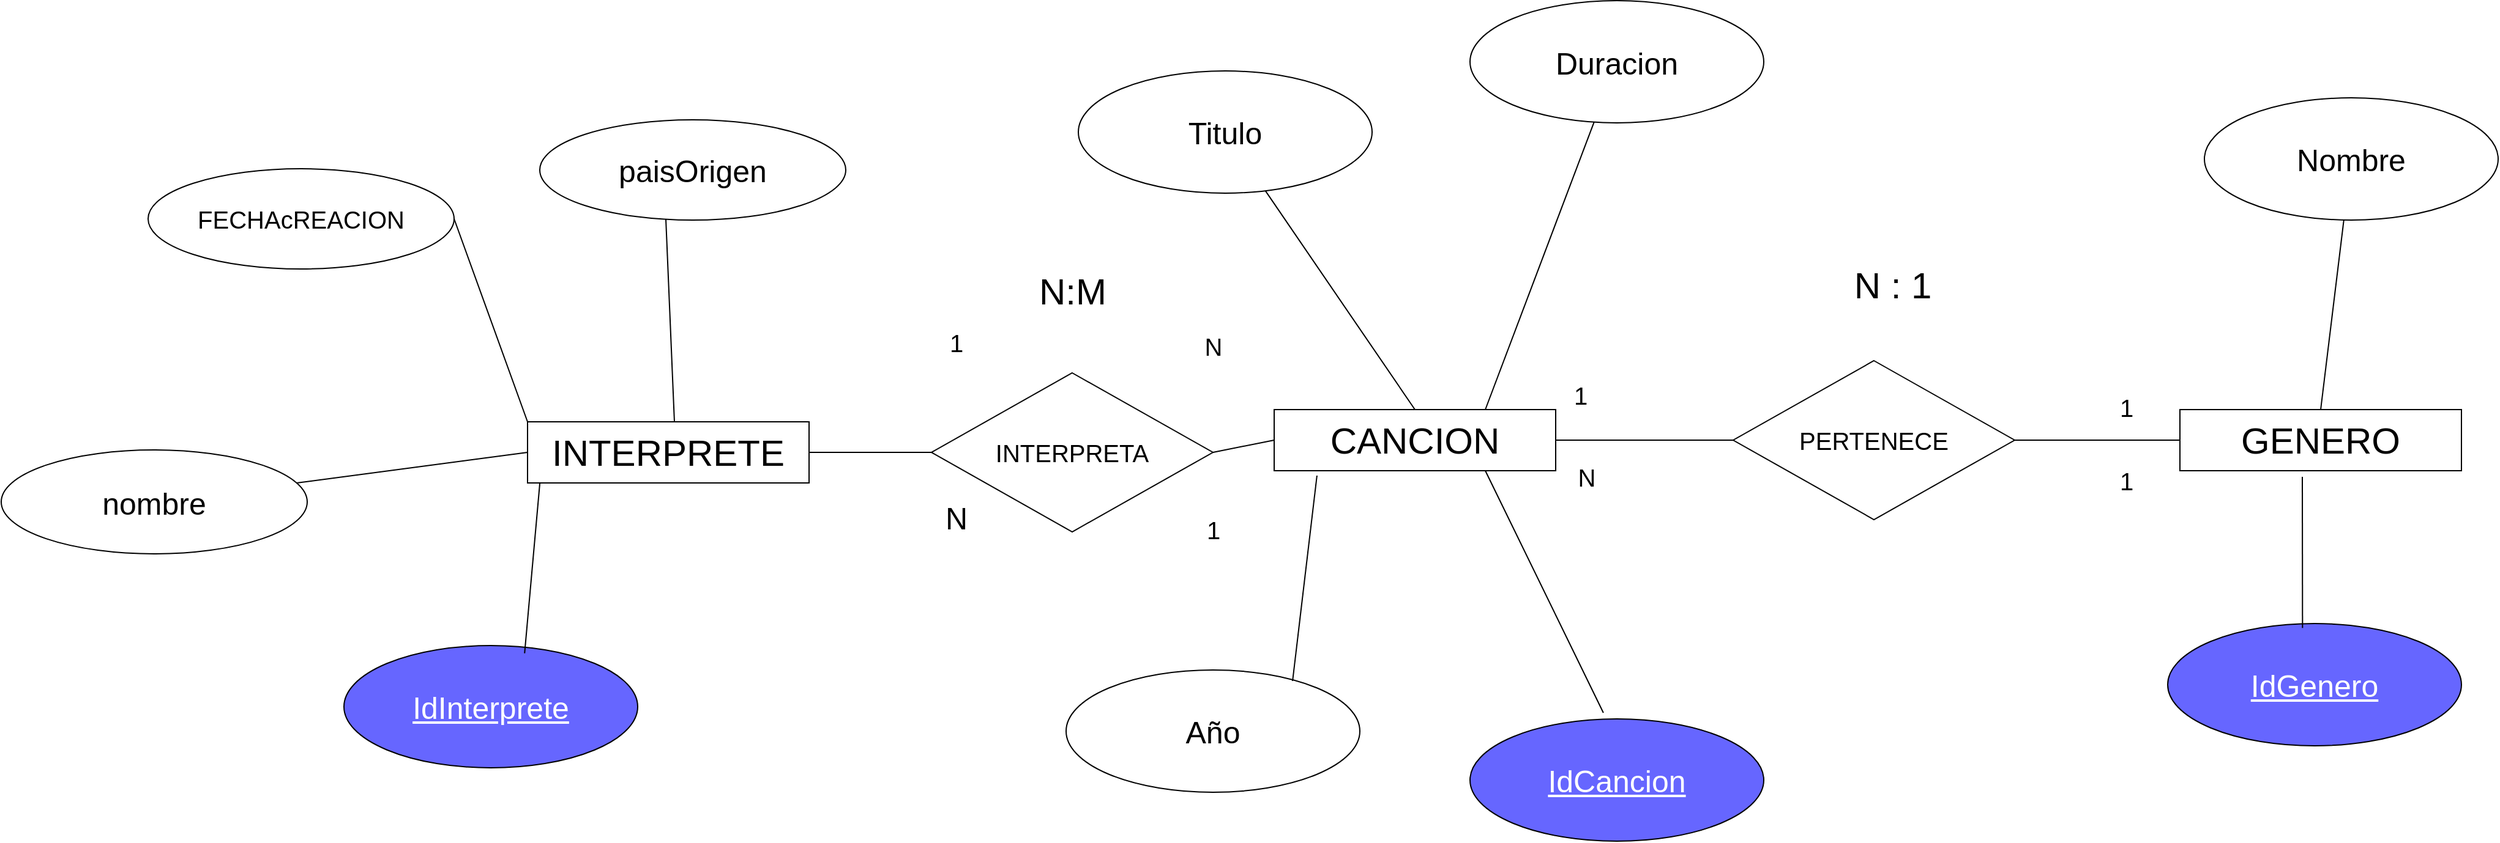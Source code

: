 <mxfile version="24.7.14">
  <diagram name="Página-1" id="QQ3gXPR_yv-gL3_W9w7M">
    <mxGraphModel dx="3247" dy="2406" grid="1" gridSize="10" guides="1" tooltips="1" connect="1" arrows="1" fold="1" page="1" pageScale="1" pageWidth="827" pageHeight="1169" math="0" shadow="0">
      <root>
        <mxCell id="0" />
        <mxCell id="1" parent="0" />
        <mxCell id="oH5qLrbqfe1AHEBTjPtD-22" value="&lt;font style=&quot;font-size: 30px;&quot;&gt;INTERPRETE&lt;/font&gt;" style="html=1;whiteSpace=wrap;" parent="1" vertex="1">
          <mxGeometry x="-170" y="-643" width="230" height="50" as="geometry" />
        </mxCell>
        <mxCell id="oH5qLrbqfe1AHEBTjPtD-23" value="&lt;div style=&quot;font-size: 30px;&quot;&gt;&lt;font style=&quot;font-size: 30px;&quot;&gt;CANCION&lt;/font&gt;&lt;/div&gt;" style="html=1;whiteSpace=wrap;" parent="1" vertex="1">
          <mxGeometry x="440" y="-653" width="230" height="50" as="geometry" />
        </mxCell>
        <mxCell id="oH5qLrbqfe1AHEBTjPtD-24" value="&lt;div style=&quot;font-size: 30px;&quot;&gt;GENERO&lt;/div&gt;" style="html=1;whiteSpace=wrap;" parent="1" vertex="1">
          <mxGeometry x="1180" y="-653" width="230" height="50" as="geometry" />
        </mxCell>
        <mxCell id="oH5qLrbqfe1AHEBTjPtD-27" value="&lt;font style=&quot;font-size: 20px;&quot;&gt;INTERPRETA&lt;/font&gt;" style="rhombus;whiteSpace=wrap;html=1;" parent="1" vertex="1">
          <mxGeometry x="160" y="-683" width="230" height="130" as="geometry" />
        </mxCell>
        <mxCell id="oH5qLrbqfe1AHEBTjPtD-29" value="" style="endArrow=none;html=1;rounded=0;exitX=1;exitY=0.5;exitDx=0;exitDy=0;entryX=0;entryY=0.5;entryDx=0;entryDy=0;" parent="1" source="oH5qLrbqfe1AHEBTjPtD-22" target="oH5qLrbqfe1AHEBTjPtD-27" edge="1">
          <mxGeometry width="50" height="50" relative="1" as="geometry">
            <mxPoint x="180" y="-548" as="sourcePoint" />
            <mxPoint x="230" y="-598" as="targetPoint" />
          </mxGeometry>
        </mxCell>
        <mxCell id="oH5qLrbqfe1AHEBTjPtD-30" value="" style="endArrow=none;html=1;rounded=0;entryX=0;entryY=0.5;entryDx=0;entryDy=0;exitX=1;exitY=0.5;exitDx=0;exitDy=0;" parent="1" source="oH5qLrbqfe1AHEBTjPtD-27" target="oH5qLrbqfe1AHEBTjPtD-23" edge="1">
          <mxGeometry width="50" height="50" relative="1" as="geometry">
            <mxPoint x="360" y="-538" as="sourcePoint" />
            <mxPoint x="410" y="-588" as="targetPoint" />
          </mxGeometry>
        </mxCell>
        <mxCell id="oH5qLrbqfe1AHEBTjPtD-31" value="" style="endArrow=none;html=1;rounded=0;entryX=0;entryY=0.5;entryDx=0;entryDy=0;exitX=1;exitY=0.5;exitDx=0;exitDy=0;" parent="1" source="oH5qLrbqfe1AHEBTjPtD-23" edge="1">
          <mxGeometry width="50" height="50" relative="1" as="geometry">
            <mxPoint x="680" y="-548" as="sourcePoint" />
            <mxPoint x="820" y="-628" as="targetPoint" />
          </mxGeometry>
        </mxCell>
        <mxCell id="oH5qLrbqfe1AHEBTjPtD-32" value="" style="endArrow=none;html=1;rounded=0;entryX=0;entryY=0.5;entryDx=0;entryDy=0;exitX=1;exitY=0.5;exitDx=0;exitDy=0;" parent="1" source="oH5qLrbqfe1AHEBTjPtD-44" target="oH5qLrbqfe1AHEBTjPtD-24" edge="1">
          <mxGeometry width="50" height="50" relative="1" as="geometry">
            <mxPoint x="1061" y="-618" as="sourcePoint" />
            <mxPoint x="1071" y="-628" as="targetPoint" />
          </mxGeometry>
        </mxCell>
        <mxCell id="oH5qLrbqfe1AHEBTjPtD-34" value="&lt;div style=&quot;font-size: 20px;&quot;&gt;1&lt;/div&gt;" style="text;html=1;align=center;verticalAlign=middle;resizable=0;points=[];autosize=1;strokeColor=none;fillColor=none;" parent="1" vertex="1">
          <mxGeometry x="675" y="-685" width="30" height="40" as="geometry" />
        </mxCell>
        <mxCell id="oH5qLrbqfe1AHEBTjPtD-35" value="&lt;div style=&quot;font-size: 20px;&quot;&gt;1&lt;/div&gt;" style="text;html=1;align=center;verticalAlign=middle;resizable=0;points=[];autosize=1;strokeColor=none;fillColor=none;" parent="1" vertex="1">
          <mxGeometry x="1121" y="-675" width="30" height="40" as="geometry" />
        </mxCell>
        <mxCell id="oH5qLrbqfe1AHEBTjPtD-36" value="&lt;div style=&quot;font-size: 20px;&quot;&gt;1&lt;/div&gt;" style="text;html=1;align=center;verticalAlign=middle;resizable=0;points=[];autosize=1;strokeColor=none;fillColor=none;" parent="1" vertex="1">
          <mxGeometry x="1121" y="-615" width="30" height="40" as="geometry" />
        </mxCell>
        <mxCell id="oH5qLrbqfe1AHEBTjPtD-37" value="&lt;div style=&quot;font-size: 20px;&quot;&gt;N&lt;/div&gt;" style="text;html=1;align=center;verticalAlign=middle;resizable=0;points=[];autosize=1;strokeColor=none;fillColor=none;" parent="1" vertex="1">
          <mxGeometry x="675" y="-618" width="40" height="40" as="geometry" />
        </mxCell>
        <mxCell id="oH5qLrbqfe1AHEBTjPtD-38" value="&lt;font style=&quot;font-size: 30px;&quot;&gt;N : 1&lt;/font&gt;" style="text;html=1;align=center;verticalAlign=middle;resizable=0;points=[];autosize=1;strokeColor=none;fillColor=none;" parent="1" vertex="1">
          <mxGeometry x="900" y="-780" width="90" height="50" as="geometry" />
        </mxCell>
        <mxCell id="oH5qLrbqfe1AHEBTjPtD-39" value="&lt;font style=&quot;font-size: 20px;&quot;&gt;1&lt;/font&gt;" style="text;html=1;align=center;verticalAlign=middle;resizable=0;points=[];autosize=1;strokeColor=none;fillColor=none;" parent="1" vertex="1">
          <mxGeometry x="165" y="-728" width="30" height="40" as="geometry" />
        </mxCell>
        <mxCell id="oH5qLrbqfe1AHEBTjPtD-40" value="&lt;font style=&quot;font-size: 20px;&quot;&gt;N&lt;/font&gt;" style="text;html=1;align=center;verticalAlign=middle;resizable=0;points=[];autosize=1;strokeColor=none;fillColor=none;" parent="1" vertex="1">
          <mxGeometry x="370" y="-725" width="40" height="40" as="geometry" />
        </mxCell>
        <mxCell id="oH5qLrbqfe1AHEBTjPtD-41" value="&lt;font style=&quot;font-size: 20px;&quot;&gt;1&lt;/font&gt;" style="text;html=1;align=center;verticalAlign=middle;resizable=0;points=[];autosize=1;strokeColor=none;fillColor=none;" parent="1" vertex="1">
          <mxGeometry x="375" y="-575" width="30" height="40" as="geometry" />
        </mxCell>
        <mxCell id="oH5qLrbqfe1AHEBTjPtD-42" value="&lt;font style=&quot;font-size: 25px;&quot;&gt;N&lt;/font&gt;" style="text;html=1;align=center;verticalAlign=middle;resizable=0;points=[];autosize=1;strokeColor=none;fillColor=none;" parent="1" vertex="1">
          <mxGeometry x="160" y="-585" width="40" height="40" as="geometry" />
        </mxCell>
        <mxCell id="oH5qLrbqfe1AHEBTjPtD-43" value="&lt;font style=&quot;font-size: 30px;&quot;&gt;N:M&lt;/font&gt;" style="text;html=1;align=center;verticalAlign=middle;resizable=0;points=[];autosize=1;strokeColor=none;fillColor=none;" parent="1" vertex="1">
          <mxGeometry x="235" y="-775" width="80" height="50" as="geometry" />
        </mxCell>
        <mxCell id="oH5qLrbqfe1AHEBTjPtD-44" value="&lt;font style=&quot;font-size: 20px;&quot;&gt;PERTENECE&lt;/font&gt;" style="rhombus;whiteSpace=wrap;html=1;" parent="1" vertex="1">
          <mxGeometry x="815" y="-693" width="230" height="130" as="geometry" />
        </mxCell>
        <mxCell id="oH5qLrbqfe1AHEBTjPtD-45" value="&lt;font color=&quot;#ffffff&quot; style=&quot;font-size: 25px;&quot;&gt;&lt;u&gt;IdInterprete&lt;/u&gt;&lt;/font&gt;" style="ellipse;whiteSpace=wrap;html=1;fillColor=#6666FF;" parent="1" vertex="1">
          <mxGeometry x="-320" y="-460" width="240" height="100" as="geometry" />
        </mxCell>
        <mxCell id="oH5qLrbqfe1AHEBTjPtD-49" value="&lt;font style=&quot;font-size: 25px;&quot;&gt;nombre&lt;/font&gt;" style="ellipse;whiteSpace=wrap;html=1;" parent="1" vertex="1">
          <mxGeometry x="-600" y="-620" width="250" height="85" as="geometry" />
        </mxCell>
        <mxCell id="oH5qLrbqfe1AHEBTjPtD-51" value="&lt;font style=&quot;font-size: 20px;&quot;&gt;FECHAcREACION&lt;/font&gt;" style="ellipse;whiteSpace=wrap;html=1;" parent="1" vertex="1">
          <mxGeometry x="-480" y="-850" width="250" height="82" as="geometry" />
        </mxCell>
        <mxCell id="oH5qLrbqfe1AHEBTjPtD-53" value="&lt;font style=&quot;font-size: 25px;&quot;&gt;paisOrigen&lt;/font&gt;" style="ellipse;whiteSpace=wrap;html=1;" parent="1" vertex="1">
          <mxGeometry x="-160" y="-890" width="250" height="82" as="geometry" />
        </mxCell>
        <mxCell id="oH5qLrbqfe1AHEBTjPtD-55" value="&lt;font style=&quot;font-size: 25px;&quot;&gt;Titulo&lt;/font&gt;" style="ellipse;whiteSpace=wrap;html=1;" parent="1" vertex="1">
          <mxGeometry x="280" y="-930" width="240" height="100" as="geometry" />
        </mxCell>
        <mxCell id="oH5qLrbqfe1AHEBTjPtD-57" value="&lt;div&gt;&lt;font color=&quot;#ffffff&quot; style=&quot;font-size: 25px;&quot;&gt;&lt;u&gt;IdGenero&lt;/u&gt;&lt;/font&gt;&lt;/div&gt;" style="ellipse;whiteSpace=wrap;html=1;fillColor=#6666FF;" parent="1" vertex="1">
          <mxGeometry x="1170" y="-478" width="240" height="100" as="geometry" />
        </mxCell>
        <mxCell id="oH5qLrbqfe1AHEBTjPtD-59" value="" style="endArrow=none;html=1;rounded=0;entryX=0.459;entryY=0.036;entryDx=0;entryDy=0;entryPerimeter=0;" parent="1" target="oH5qLrbqfe1AHEBTjPtD-57" edge="1">
          <mxGeometry width="50" height="50" relative="1" as="geometry">
            <mxPoint x="1280" y="-598" as="sourcePoint" />
            <mxPoint x="1277" y="-488" as="targetPoint" />
          </mxGeometry>
        </mxCell>
        <mxCell id="oH5qLrbqfe1AHEBTjPtD-60" value="" style="endArrow=none;html=1;rounded=0;exitX=0.5;exitY=0;exitDx=0;exitDy=0;" parent="1" target="oH5qLrbqfe1AHEBTjPtD-55" edge="1" source="oH5qLrbqfe1AHEBTjPtD-23">
          <mxGeometry width="50" height="50" relative="1" as="geometry">
            <mxPoint x="549.29" y="-603" as="sourcePoint" />
            <mxPoint x="550" y="-488" as="targetPoint" />
          </mxGeometry>
        </mxCell>
        <mxCell id="oH5qLrbqfe1AHEBTjPtD-61" value="" style="endArrow=none;html=1;rounded=0;entryX=0.615;entryY=0.063;entryDx=0;entryDy=0;entryPerimeter=0;exitX=0.044;exitY=0.989;exitDx=0;exitDy=0;exitPerimeter=0;" parent="1" target="oH5qLrbqfe1AHEBTjPtD-45" edge="1" source="oH5qLrbqfe1AHEBTjPtD-22">
          <mxGeometry width="50" height="50" relative="1" as="geometry">
            <mxPoint x="-180" y="-588" as="sourcePoint" />
            <mxPoint x="-49.29" y="-488" as="targetPoint" />
          </mxGeometry>
        </mxCell>
        <mxCell id="oH5qLrbqfe1AHEBTjPtD-62" value="" style="endArrow=none;html=1;rounded=0;exitX=0.412;exitY=0.991;exitDx=0;exitDy=0;exitPerimeter=0;" parent="1" source="oH5qLrbqfe1AHEBTjPtD-53" edge="1">
          <mxGeometry width="50" height="50" relative="1" as="geometry">
            <mxPoint x="-40.71" y="-743" as="sourcePoint" />
            <mxPoint x="-50.0" y="-643" as="targetPoint" />
          </mxGeometry>
        </mxCell>
        <mxCell id="oH5qLrbqfe1AHEBTjPtD-63" value="" style="endArrow=none;html=1;rounded=0;exitX=0;exitY=0.5;exitDx=0;exitDy=0;" parent="1" target="oH5qLrbqfe1AHEBTjPtD-49" edge="1" source="oH5qLrbqfe1AHEBTjPtD-22">
          <mxGeometry width="50" height="50" relative="1" as="geometry">
            <mxPoint x="-180" y="-620" as="sourcePoint" />
            <mxPoint x="-220.0" y="-528" as="targetPoint" />
          </mxGeometry>
        </mxCell>
        <mxCell id="oH5qLrbqfe1AHEBTjPtD-64" value="" style="endArrow=none;html=1;rounded=0;exitX=1;exitY=0.5;exitDx=0;exitDy=0;entryX=0;entryY=0;entryDx=0;entryDy=0;" parent="1" source="oH5qLrbqfe1AHEBTjPtD-51" target="oH5qLrbqfe1AHEBTjPtD-22" edge="1">
          <mxGeometry width="50" height="50" relative="1" as="geometry">
            <mxPoint x="-179.71" y="-743" as="sourcePoint" />
            <mxPoint x="-189.0" y="-643" as="targetPoint" />
          </mxGeometry>
        </mxCell>
        <mxCell id="NNs3hzfdjsxn2Neaqjzs-1" value="&lt;div&gt;&lt;font color=&quot;#ffffff&quot; style=&quot;font-size: 25px;&quot;&gt;&lt;u&gt;IdCancion&lt;/u&gt;&lt;/font&gt;&lt;/div&gt;" style="ellipse;whiteSpace=wrap;html=1;fillColor=#6666FF;" vertex="1" parent="1">
          <mxGeometry x="600" y="-400" width="240" height="100" as="geometry" />
        </mxCell>
        <mxCell id="NNs3hzfdjsxn2Neaqjzs-2" value="" style="endArrow=none;html=1;rounded=0;exitX=0.75;exitY=1;exitDx=0;exitDy=0;entryX=0.454;entryY=-0.05;entryDx=0;entryDy=0;entryPerimeter=0;" edge="1" parent="1" target="NNs3hzfdjsxn2Neaqjzs-1" source="oH5qLrbqfe1AHEBTjPtD-23">
          <mxGeometry width="50" height="50" relative="1" as="geometry">
            <mxPoint x="570" y="-145" as="sourcePoint" />
            <mxPoint x="590" y="-410" as="targetPoint" />
          </mxGeometry>
        </mxCell>
        <mxCell id="NNs3hzfdjsxn2Neaqjzs-3" value="&lt;div&gt;&lt;font style=&quot;font-size: 25px;&quot;&gt;Nombre&lt;/font&gt;&lt;/div&gt;" style="ellipse;whiteSpace=wrap;html=1;" vertex="1" parent="1">
          <mxGeometry x="1200" y="-908" width="240" height="100" as="geometry" />
        </mxCell>
        <mxCell id="NNs3hzfdjsxn2Neaqjzs-4" value="" style="endArrow=none;html=1;rounded=0;exitX=0.5;exitY=0;exitDx=0;exitDy=0;" edge="1" parent="1" target="NNs3hzfdjsxn2Neaqjzs-3">
          <mxGeometry width="50" height="50" relative="1" as="geometry">
            <mxPoint x="1295" y="-653" as="sourcePoint" />
            <mxPoint x="1290" y="-488" as="targetPoint" />
          </mxGeometry>
        </mxCell>
        <mxCell id="NNs3hzfdjsxn2Neaqjzs-5" value="&lt;font style=&quot;font-size: 25px;&quot;&gt;Duracion&lt;/font&gt;" style="ellipse;whiteSpace=wrap;html=1;" vertex="1" parent="1">
          <mxGeometry x="600" y="-987.5" width="240" height="100" as="geometry" />
        </mxCell>
        <mxCell id="NNs3hzfdjsxn2Neaqjzs-6" value="" style="endArrow=none;html=1;rounded=0;exitX=0.75;exitY=0;exitDx=0;exitDy=0;" edge="1" parent="1" target="NNs3hzfdjsxn2Neaqjzs-5" source="oH5qLrbqfe1AHEBTjPtD-23">
          <mxGeometry width="50" height="50" relative="1" as="geometry">
            <mxPoint x="875" y="-710.5" as="sourcePoint" />
            <mxPoint x="870" y="-545.5" as="targetPoint" />
          </mxGeometry>
        </mxCell>
        <mxCell id="NNs3hzfdjsxn2Neaqjzs-7" value="&lt;font style=&quot;font-size: 25px;&quot;&gt;Año&lt;/font&gt;" style="ellipse;whiteSpace=wrap;html=1;" vertex="1" parent="1">
          <mxGeometry x="270" y="-440" width="240" height="100" as="geometry" />
        </mxCell>
        <mxCell id="NNs3hzfdjsxn2Neaqjzs-8" value="" style="endArrow=none;html=1;rounded=0;exitX=0.152;exitY=1.08;exitDx=0;exitDy=0;entryX=0.771;entryY=0.09;entryDx=0;entryDy=0;entryPerimeter=0;exitPerimeter=0;" edge="1" parent="1" source="oH5qLrbqfe1AHEBTjPtD-23" target="NNs3hzfdjsxn2Neaqjzs-7">
          <mxGeometry width="50" height="50" relative="1" as="geometry">
            <mxPoint x="470" y="-575" as="sourcePoint" />
            <mxPoint x="566" y="-377" as="targetPoint" />
          </mxGeometry>
        </mxCell>
      </root>
    </mxGraphModel>
  </diagram>
</mxfile>
